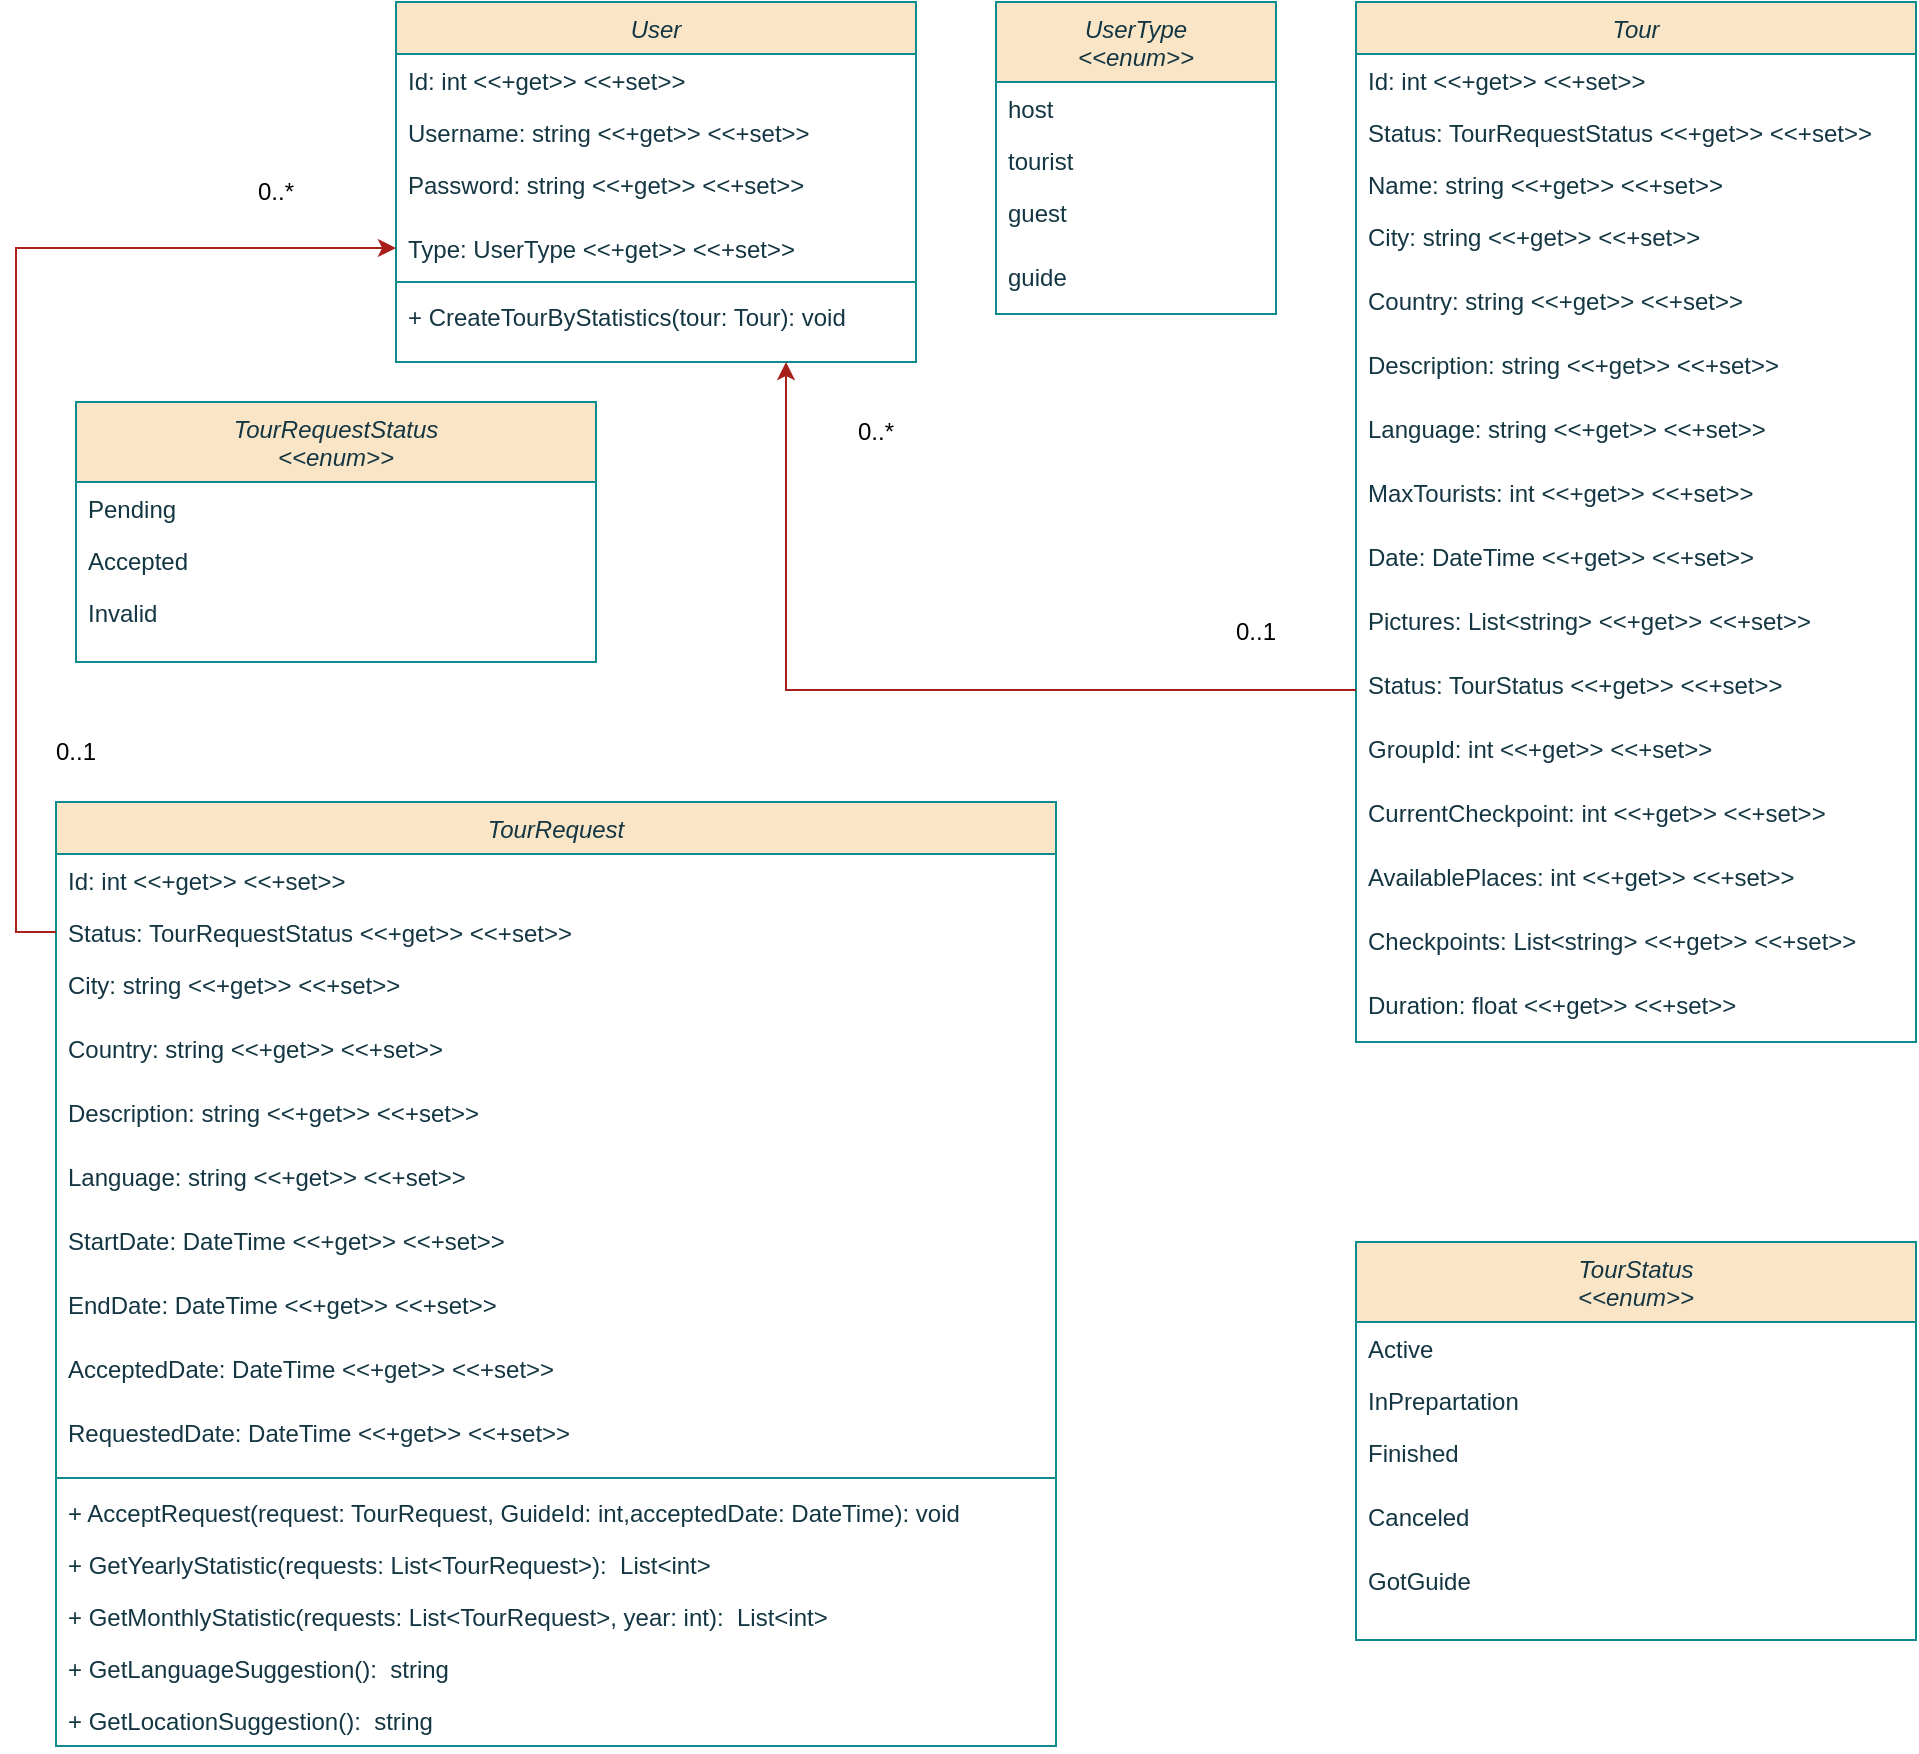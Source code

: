 <mxfile version="24.4.0" type="device">
  <diagram id="C5RBs43oDa-KdzZeNtuy" name="Page-1">
    <mxGraphModel dx="1615" dy="869" grid="1" gridSize="10" guides="1" tooltips="1" connect="1" arrows="1" fold="1" page="1" pageScale="1" pageWidth="827" pageHeight="1169" math="0" shadow="0">
      <root>
        <mxCell id="WIyWlLk6GJQsqaUBKTNV-0" />
        <mxCell id="WIyWlLk6GJQsqaUBKTNV-1" parent="WIyWlLk6GJQsqaUBKTNV-0" />
        <mxCell id="uml9mmWz9CMmcLbdp92g-19" value="TourRequest" style="swimlane;fontStyle=2;align=center;verticalAlign=top;childLayout=stackLayout;horizontal=1;startSize=26;horizontalStack=0;resizeParent=1;resizeLast=0;collapsible=1;marginBottom=0;rounded=0;shadow=0;strokeWidth=1;fillColor=#FAE5C7;strokeColor=#0F8B8D;labelBackgroundColor=none;fontColor=#143642;" vertex="1" parent="WIyWlLk6GJQsqaUBKTNV-1">
          <mxGeometry x="70" y="640" width="500" height="472" as="geometry">
            <mxRectangle x="220" y="120" width="160" height="26" as="alternateBounds" />
          </mxGeometry>
        </mxCell>
        <mxCell id="uml9mmWz9CMmcLbdp92g-20" value="Id: int &lt;&lt;+get&gt;&gt; &lt;&lt;+set&gt;&gt;" style="text;align=left;verticalAlign=top;spacingLeft=4;spacingRight=4;overflow=hidden;rotatable=0;points=[[0,0.5],[1,0.5]];portConstraint=eastwest;labelBackgroundColor=none;fontColor=#143642;" vertex="1" parent="uml9mmWz9CMmcLbdp92g-19">
          <mxGeometry y="26" width="500" height="26" as="geometry" />
        </mxCell>
        <mxCell id="uml9mmWz9CMmcLbdp92g-21" value="Status: TourRequestStatus &lt;&lt;+get&gt;&gt; &lt;&lt;+set&gt;&gt;" style="text;align=left;verticalAlign=top;spacingLeft=4;spacingRight=4;overflow=hidden;rotatable=0;points=[[0,0.5],[1,0.5]];portConstraint=eastwest;rounded=0;shadow=0;html=0;labelBackgroundColor=none;fontColor=#143642;" vertex="1" parent="uml9mmWz9CMmcLbdp92g-19">
          <mxGeometry y="52" width="500" height="26" as="geometry" />
        </mxCell>
        <mxCell id="uml9mmWz9CMmcLbdp92g-22" value="City: string &lt;&lt;+get&gt;&gt; &lt;&lt;+set&gt;&gt;" style="text;align=left;verticalAlign=top;spacingLeft=4;spacingRight=4;overflow=hidden;rotatable=0;points=[[0,0.5],[1,0.5]];portConstraint=eastwest;rounded=0;shadow=0;html=0;labelBackgroundColor=none;fontColor=#143642;" vertex="1" parent="uml9mmWz9CMmcLbdp92g-19">
          <mxGeometry y="78" width="500" height="32" as="geometry" />
        </mxCell>
        <mxCell id="uml9mmWz9CMmcLbdp92g-23" value="Country: string &lt;&lt;+get&gt;&gt; &lt;&lt;+set&gt;&gt;" style="text;align=left;verticalAlign=top;spacingLeft=4;spacingRight=4;overflow=hidden;rotatable=0;points=[[0,0.5],[1,0.5]];portConstraint=eastwest;rounded=0;shadow=0;html=0;labelBackgroundColor=none;fontColor=#143642;" vertex="1" parent="uml9mmWz9CMmcLbdp92g-19">
          <mxGeometry y="110" width="500" height="32" as="geometry" />
        </mxCell>
        <mxCell id="uml9mmWz9CMmcLbdp92g-24" value="Description: string &lt;&lt;+get&gt;&gt; &lt;&lt;+set&gt;&gt;" style="text;align=left;verticalAlign=top;spacingLeft=4;spacingRight=4;overflow=hidden;rotatable=0;points=[[0,0.5],[1,0.5]];portConstraint=eastwest;rounded=0;shadow=0;html=0;labelBackgroundColor=none;fontColor=#143642;" vertex="1" parent="uml9mmWz9CMmcLbdp92g-19">
          <mxGeometry y="142" width="500" height="32" as="geometry" />
        </mxCell>
        <mxCell id="uml9mmWz9CMmcLbdp92g-25" value="Language: string &lt;&lt;+get&gt;&gt; &lt;&lt;+set&gt;&gt;" style="text;align=left;verticalAlign=top;spacingLeft=4;spacingRight=4;overflow=hidden;rotatable=0;points=[[0,0.5],[1,0.5]];portConstraint=eastwest;rounded=0;shadow=0;html=0;labelBackgroundColor=none;fontColor=#143642;" vertex="1" parent="uml9mmWz9CMmcLbdp92g-19">
          <mxGeometry y="174" width="500" height="32" as="geometry" />
        </mxCell>
        <mxCell id="uml9mmWz9CMmcLbdp92g-26" value="StartDate: DateTime &lt;&lt;+get&gt;&gt; &lt;&lt;+set&gt;&gt;" style="text;align=left;verticalAlign=top;spacingLeft=4;spacingRight=4;overflow=hidden;rotatable=0;points=[[0,0.5],[1,0.5]];portConstraint=eastwest;rounded=0;shadow=0;html=0;labelBackgroundColor=none;fontColor=#143642;" vertex="1" parent="uml9mmWz9CMmcLbdp92g-19">
          <mxGeometry y="206" width="500" height="32" as="geometry" />
        </mxCell>
        <mxCell id="uml9mmWz9CMmcLbdp92g-27" value="EndDate: DateTime &lt;&lt;+get&gt;&gt; &lt;&lt;+set&gt;&gt;" style="text;align=left;verticalAlign=top;spacingLeft=4;spacingRight=4;overflow=hidden;rotatable=0;points=[[0,0.5],[1,0.5]];portConstraint=eastwest;rounded=0;shadow=0;html=0;labelBackgroundColor=none;fontColor=#143642;" vertex="1" parent="uml9mmWz9CMmcLbdp92g-19">
          <mxGeometry y="238" width="500" height="32" as="geometry" />
        </mxCell>
        <mxCell id="uml9mmWz9CMmcLbdp92g-28" value="AcceptedDate: DateTime &lt;&lt;+get&gt;&gt; &lt;&lt;+set&gt;&gt;" style="text;align=left;verticalAlign=top;spacingLeft=4;spacingRight=4;overflow=hidden;rotatable=0;points=[[0,0.5],[1,0.5]];portConstraint=eastwest;rounded=0;shadow=0;html=0;labelBackgroundColor=none;fontColor=#143642;" vertex="1" parent="uml9mmWz9CMmcLbdp92g-19">
          <mxGeometry y="270" width="500" height="32" as="geometry" />
        </mxCell>
        <mxCell id="uml9mmWz9CMmcLbdp92g-29" value="RequestedDate: DateTime &lt;&lt;+get&gt;&gt; &lt;&lt;+set&gt;&gt;" style="text;align=left;verticalAlign=top;spacingLeft=4;spacingRight=4;overflow=hidden;rotatable=0;points=[[0,0.5],[1,0.5]];portConstraint=eastwest;rounded=0;shadow=0;html=0;labelBackgroundColor=none;fontColor=#143642;" vertex="1" parent="uml9mmWz9CMmcLbdp92g-19">
          <mxGeometry y="302" width="500" height="32" as="geometry" />
        </mxCell>
        <mxCell id="uml9mmWz9CMmcLbdp92g-30" value="" style="line;html=1;strokeWidth=1;align=left;verticalAlign=middle;spacingTop=-1;spacingLeft=3;spacingRight=3;rotatable=0;labelPosition=right;points=[];portConstraint=eastwest;labelBackgroundColor=none;fillColor=#FAE5C7;strokeColor=#0F8B8D;fontColor=#143642;" vertex="1" parent="uml9mmWz9CMmcLbdp92g-19">
          <mxGeometry y="334" width="500" height="8" as="geometry" />
        </mxCell>
        <mxCell id="uml9mmWz9CMmcLbdp92g-31" value="+ AcceptRequest(request: TourRequest, GuideId: int,acceptedDate: DateTime): void" style="text;align=left;verticalAlign=top;spacingLeft=4;spacingRight=4;overflow=hidden;rotatable=0;points=[[0,0.5],[1,0.5]];portConstraint=eastwest;labelBackgroundColor=none;fontColor=#143642;" vertex="1" parent="uml9mmWz9CMmcLbdp92g-19">
          <mxGeometry y="342" width="500" height="26" as="geometry" />
        </mxCell>
        <mxCell id="uml9mmWz9CMmcLbdp92g-32" value="+ GetYearlyStatistic(requests: List&lt;TourRequest&gt;):  List&lt;int&gt;" style="text;align=left;verticalAlign=top;spacingLeft=4;spacingRight=4;overflow=hidden;rotatable=0;points=[[0,0.5],[1,0.5]];portConstraint=eastwest;labelBackgroundColor=none;fontColor=#143642;" vertex="1" parent="uml9mmWz9CMmcLbdp92g-19">
          <mxGeometry y="368" width="500" height="26" as="geometry" />
        </mxCell>
        <mxCell id="uml9mmWz9CMmcLbdp92g-130" value="+ GetMonthlyStatistic(requests: List&lt;TourRequest&gt;, year: int):  List&lt;int&gt;" style="text;align=left;verticalAlign=top;spacingLeft=4;spacingRight=4;overflow=hidden;rotatable=0;points=[[0,0.5],[1,0.5]];portConstraint=eastwest;labelBackgroundColor=none;fontColor=#143642;" vertex="1" parent="uml9mmWz9CMmcLbdp92g-19">
          <mxGeometry y="394" width="500" height="26" as="geometry" />
        </mxCell>
        <mxCell id="uml9mmWz9CMmcLbdp92g-131" value="+ GetLanguageSuggestion():  string" style="text;align=left;verticalAlign=top;spacingLeft=4;spacingRight=4;overflow=hidden;rotatable=0;points=[[0,0.5],[1,0.5]];portConstraint=eastwest;labelBackgroundColor=none;fontColor=#143642;" vertex="1" parent="uml9mmWz9CMmcLbdp92g-19">
          <mxGeometry y="420" width="500" height="26" as="geometry" />
        </mxCell>
        <mxCell id="uml9mmWz9CMmcLbdp92g-133" value="+ GetLocationSuggestion():  string" style="text;align=left;verticalAlign=top;spacingLeft=4;spacingRight=4;overflow=hidden;rotatable=0;points=[[0,0.5],[1,0.5]];portConstraint=eastwest;labelBackgroundColor=none;fontColor=#143642;" vertex="1" parent="uml9mmWz9CMmcLbdp92g-19">
          <mxGeometry y="446" width="500" height="26" as="geometry" />
        </mxCell>
        <mxCell id="uml9mmWz9CMmcLbdp92g-33" value="User" style="swimlane;fontStyle=2;align=center;verticalAlign=top;childLayout=stackLayout;horizontal=1;startSize=26;horizontalStack=0;resizeParent=1;resizeLast=0;collapsible=1;marginBottom=0;rounded=0;shadow=0;strokeWidth=1;fillColor=#FAE5C7;strokeColor=#0F8B8D;labelBackgroundColor=none;fontColor=#143642;" vertex="1" parent="WIyWlLk6GJQsqaUBKTNV-1">
          <mxGeometry x="240" y="240" width="260" height="180" as="geometry">
            <mxRectangle x="300" y="240" width="160" height="26" as="alternateBounds" />
          </mxGeometry>
        </mxCell>
        <mxCell id="uml9mmWz9CMmcLbdp92g-34" value="Id: int &lt;&lt;+get&gt;&gt; &lt;&lt;+set&gt;&gt;" style="text;align=left;verticalAlign=top;spacingLeft=4;spacingRight=4;overflow=hidden;rotatable=0;points=[[0,0.5],[1,0.5]];portConstraint=eastwest;labelBackgroundColor=none;fontColor=#143642;" vertex="1" parent="uml9mmWz9CMmcLbdp92g-33">
          <mxGeometry y="26" width="260" height="26" as="geometry" />
        </mxCell>
        <mxCell id="uml9mmWz9CMmcLbdp92g-35" value="Username: string &lt;&lt;+get&gt;&gt; &lt;&lt;+set&gt;&gt;" style="text;align=left;verticalAlign=top;spacingLeft=4;spacingRight=4;overflow=hidden;rotatable=0;points=[[0,0.5],[1,0.5]];portConstraint=eastwest;labelBackgroundColor=none;fontColor=#143642;" vertex="1" parent="uml9mmWz9CMmcLbdp92g-33">
          <mxGeometry y="52" width="260" height="26" as="geometry" />
        </mxCell>
        <mxCell id="uml9mmWz9CMmcLbdp92g-36" value="Password: string &lt;&lt;+get&gt;&gt; &lt;&lt;+set&gt;&gt;" style="text;align=left;verticalAlign=top;spacingLeft=4;spacingRight=4;overflow=hidden;rotatable=0;points=[[0,0.5],[1,0.5]];portConstraint=eastwest;rounded=0;shadow=0;html=0;labelBackgroundColor=none;fontColor=#143642;" vertex="1" parent="uml9mmWz9CMmcLbdp92g-33">
          <mxGeometry y="78" width="260" height="32" as="geometry" />
        </mxCell>
        <mxCell id="uml9mmWz9CMmcLbdp92g-37" value="Type: UserType &lt;&lt;+get&gt;&gt; &lt;&lt;+set&gt;&gt;" style="text;align=left;verticalAlign=top;spacingLeft=4;spacingRight=4;overflow=hidden;rotatable=0;points=[[0,0.5],[1,0.5]];portConstraint=eastwest;rounded=0;shadow=0;html=0;labelBackgroundColor=none;fontColor=#143642;" vertex="1" parent="uml9mmWz9CMmcLbdp92g-33">
          <mxGeometry y="110" width="260" height="26" as="geometry" />
        </mxCell>
        <mxCell id="uml9mmWz9CMmcLbdp92g-127" value="" style="line;html=1;strokeWidth=1;align=left;verticalAlign=middle;spacingTop=-1;spacingLeft=3;spacingRight=3;rotatable=0;labelPosition=right;points=[];portConstraint=eastwest;labelBackgroundColor=none;fillColor=#FAE5C7;strokeColor=#0F8B8D;fontColor=#143642;" vertex="1" parent="uml9mmWz9CMmcLbdp92g-33">
          <mxGeometry y="136" width="260" height="8" as="geometry" />
        </mxCell>
        <mxCell id="uml9mmWz9CMmcLbdp92g-135" value="+ CreateTourByStatistics(tour: Tour): void" style="text;align=left;verticalAlign=top;spacingLeft=4;spacingRight=4;overflow=hidden;rotatable=0;points=[[0,0.5],[1,0.5]];portConstraint=eastwest;labelBackgroundColor=none;fontColor=#143642;" vertex="1" parent="uml9mmWz9CMmcLbdp92g-33">
          <mxGeometry y="144" width="260" height="26" as="geometry" />
        </mxCell>
        <mxCell id="uml9mmWz9CMmcLbdp92g-38" value="TourRequestStatus&#xa;&lt;&lt;enum&gt;&gt;" style="swimlane;fontStyle=2;align=center;verticalAlign=top;childLayout=stackLayout;horizontal=1;startSize=40;horizontalStack=0;resizeParent=1;resizeLast=0;collapsible=1;marginBottom=0;rounded=0;shadow=0;strokeWidth=1;fillColor=#FAE5C7;strokeColor=#0F8B8D;labelBackgroundColor=none;fontColor=#143642;" vertex="1" parent="WIyWlLk6GJQsqaUBKTNV-1">
          <mxGeometry x="80" y="440" width="260" height="130" as="geometry">
            <mxRectangle x="220" y="120" width="160" height="26" as="alternateBounds" />
          </mxGeometry>
        </mxCell>
        <mxCell id="uml9mmWz9CMmcLbdp92g-39" value="Pending" style="text;align=left;verticalAlign=top;spacingLeft=4;spacingRight=4;overflow=hidden;rotatable=0;points=[[0,0.5],[1,0.5]];portConstraint=eastwest;labelBackgroundColor=none;fontColor=#143642;" vertex="1" parent="uml9mmWz9CMmcLbdp92g-38">
          <mxGeometry y="40" width="260" height="26" as="geometry" />
        </mxCell>
        <mxCell id="uml9mmWz9CMmcLbdp92g-40" value="Accepted" style="text;align=left;verticalAlign=top;spacingLeft=4;spacingRight=4;overflow=hidden;rotatable=0;points=[[0,0.5],[1,0.5]];portConstraint=eastwest;labelBackgroundColor=none;fontColor=#143642;" vertex="1" parent="uml9mmWz9CMmcLbdp92g-38">
          <mxGeometry y="66" width="260" height="26" as="geometry" />
        </mxCell>
        <mxCell id="uml9mmWz9CMmcLbdp92g-41" value="Invalid" style="text;align=left;verticalAlign=top;spacingLeft=4;spacingRight=4;overflow=hidden;rotatable=0;points=[[0,0.5],[1,0.5]];portConstraint=eastwest;rounded=0;shadow=0;html=0;labelBackgroundColor=none;fontColor=#143642;" vertex="1" parent="uml9mmWz9CMmcLbdp92g-38">
          <mxGeometry y="92" width="260" height="32" as="geometry" />
        </mxCell>
        <mxCell id="uml9mmWz9CMmcLbdp92g-42" value="UserType&#xa;&lt;&lt;enum&gt;&gt;" style="swimlane;fontStyle=2;align=center;verticalAlign=top;childLayout=stackLayout;horizontal=1;startSize=40;horizontalStack=0;resizeParent=1;resizeLast=0;collapsible=1;marginBottom=0;rounded=0;shadow=0;strokeWidth=1;fillColor=#FAE5C7;strokeColor=#0F8B8D;labelBackgroundColor=none;fontColor=#143642;" vertex="1" parent="WIyWlLk6GJQsqaUBKTNV-1">
          <mxGeometry x="540" y="240" width="140" height="156" as="geometry">
            <mxRectangle x="220" y="120" width="160" height="26" as="alternateBounds" />
          </mxGeometry>
        </mxCell>
        <mxCell id="uml9mmWz9CMmcLbdp92g-43" value="host" style="text;align=left;verticalAlign=top;spacingLeft=4;spacingRight=4;overflow=hidden;rotatable=0;points=[[0,0.5],[1,0.5]];portConstraint=eastwest;labelBackgroundColor=none;fontColor=#143642;" vertex="1" parent="uml9mmWz9CMmcLbdp92g-42">
          <mxGeometry y="40" width="140" height="26" as="geometry" />
        </mxCell>
        <mxCell id="uml9mmWz9CMmcLbdp92g-44" value="tourist" style="text;align=left;verticalAlign=top;spacingLeft=4;spacingRight=4;overflow=hidden;rotatable=0;points=[[0,0.5],[1,0.5]];portConstraint=eastwest;labelBackgroundColor=none;fontColor=#143642;" vertex="1" parent="uml9mmWz9CMmcLbdp92g-42">
          <mxGeometry y="66" width="140" height="26" as="geometry" />
        </mxCell>
        <mxCell id="uml9mmWz9CMmcLbdp92g-45" value="guest" style="text;align=left;verticalAlign=top;spacingLeft=4;spacingRight=4;overflow=hidden;rotatable=0;points=[[0,0.5],[1,0.5]];portConstraint=eastwest;rounded=0;shadow=0;html=0;labelBackgroundColor=none;fontColor=#143642;" vertex="1" parent="uml9mmWz9CMmcLbdp92g-42">
          <mxGeometry y="92" width="140" height="32" as="geometry" />
        </mxCell>
        <mxCell id="uml9mmWz9CMmcLbdp92g-46" value="guide" style="text;align=left;verticalAlign=top;spacingLeft=4;spacingRight=4;overflow=hidden;rotatable=0;points=[[0,0.5],[1,0.5]];portConstraint=eastwest;rounded=0;shadow=0;html=0;labelBackgroundColor=none;fontColor=#143642;" vertex="1" parent="uml9mmWz9CMmcLbdp92g-42">
          <mxGeometry y="124" width="140" height="32" as="geometry" />
        </mxCell>
        <mxCell id="uml9mmWz9CMmcLbdp92g-66" value="Tour" style="swimlane;fontStyle=2;align=center;verticalAlign=top;childLayout=stackLayout;horizontal=1;startSize=26;horizontalStack=0;resizeParent=1;resizeLast=0;collapsible=1;marginBottom=0;rounded=0;shadow=0;strokeWidth=1;fillColor=#FAE5C7;strokeColor=#0F8B8D;labelBackgroundColor=none;fontColor=#143642;" vertex="1" parent="WIyWlLk6GJQsqaUBKTNV-1">
          <mxGeometry x="720" y="240" width="280" height="520" as="geometry">
            <mxRectangle x="220" y="120" width="160" height="26" as="alternateBounds" />
          </mxGeometry>
        </mxCell>
        <mxCell id="uml9mmWz9CMmcLbdp92g-67" value="Id: int &lt;&lt;+get&gt;&gt; &lt;&lt;+set&gt;&gt;" style="text;align=left;verticalAlign=top;spacingLeft=4;spacingRight=4;overflow=hidden;rotatable=0;points=[[0,0.5],[1,0.5]];portConstraint=eastwest;labelBackgroundColor=none;fontColor=#143642;" vertex="1" parent="uml9mmWz9CMmcLbdp92g-66">
          <mxGeometry y="26" width="280" height="26" as="geometry" />
        </mxCell>
        <mxCell id="uml9mmWz9CMmcLbdp92g-68" value="Status: TourRequestStatus &lt;&lt;+get&gt;&gt; &lt;&lt;+set&gt;&gt;" style="text;align=left;verticalAlign=top;spacingLeft=4;spacingRight=4;overflow=hidden;rotatable=0;points=[[0,0.5],[1,0.5]];portConstraint=eastwest;rounded=0;shadow=0;html=0;labelBackgroundColor=none;fontColor=#143642;" vertex="1" parent="uml9mmWz9CMmcLbdp92g-66">
          <mxGeometry y="52" width="280" height="26" as="geometry" />
        </mxCell>
        <mxCell id="uml9mmWz9CMmcLbdp92g-69" value="Name: string &lt;&lt;+get&gt;&gt; &lt;&lt;+set&gt;&gt;" style="text;align=left;verticalAlign=top;spacingLeft=4;spacingRight=4;overflow=hidden;rotatable=0;points=[[0,0.5],[1,0.5]];portConstraint=eastwest;rounded=0;shadow=0;html=0;labelBackgroundColor=none;fontColor=#143642;" vertex="1" parent="uml9mmWz9CMmcLbdp92g-66">
          <mxGeometry y="78" width="280" height="26" as="geometry" />
        </mxCell>
        <mxCell id="uml9mmWz9CMmcLbdp92g-70" value="City: string &lt;&lt;+get&gt;&gt; &lt;&lt;+set&gt;&gt;" style="text;align=left;verticalAlign=top;spacingLeft=4;spacingRight=4;overflow=hidden;rotatable=0;points=[[0,0.5],[1,0.5]];portConstraint=eastwest;rounded=0;shadow=0;html=0;labelBackgroundColor=none;fontColor=#143642;" vertex="1" parent="uml9mmWz9CMmcLbdp92g-66">
          <mxGeometry y="104" width="280" height="32" as="geometry" />
        </mxCell>
        <mxCell id="uml9mmWz9CMmcLbdp92g-71" value="Country: string &lt;&lt;+get&gt;&gt; &lt;&lt;+set&gt;&gt;" style="text;align=left;verticalAlign=top;spacingLeft=4;spacingRight=4;overflow=hidden;rotatable=0;points=[[0,0.5],[1,0.5]];portConstraint=eastwest;rounded=0;shadow=0;html=0;labelBackgroundColor=none;fontColor=#143642;" vertex="1" parent="uml9mmWz9CMmcLbdp92g-66">
          <mxGeometry y="136" width="280" height="32" as="geometry" />
        </mxCell>
        <mxCell id="uml9mmWz9CMmcLbdp92g-72" value="Description: string &lt;&lt;+get&gt;&gt; &lt;&lt;+set&gt;&gt;" style="text;align=left;verticalAlign=top;spacingLeft=4;spacingRight=4;overflow=hidden;rotatable=0;points=[[0,0.5],[1,0.5]];portConstraint=eastwest;rounded=0;shadow=0;html=0;labelBackgroundColor=none;fontColor=#143642;" vertex="1" parent="uml9mmWz9CMmcLbdp92g-66">
          <mxGeometry y="168" width="280" height="32" as="geometry" />
        </mxCell>
        <mxCell id="uml9mmWz9CMmcLbdp92g-73" value="Language: string &lt;&lt;+get&gt;&gt; &lt;&lt;+set&gt;&gt;" style="text;align=left;verticalAlign=top;spacingLeft=4;spacingRight=4;overflow=hidden;rotatable=0;points=[[0,0.5],[1,0.5]];portConstraint=eastwest;rounded=0;shadow=0;html=0;labelBackgroundColor=none;fontColor=#143642;" vertex="1" parent="uml9mmWz9CMmcLbdp92g-66">
          <mxGeometry y="200" width="280" height="32" as="geometry" />
        </mxCell>
        <mxCell id="uml9mmWz9CMmcLbdp92g-74" value="MaxTourists: int &lt;&lt;+get&gt;&gt; &lt;&lt;+set&gt;&gt;" style="text;align=left;verticalAlign=top;spacingLeft=4;spacingRight=4;overflow=hidden;rotatable=0;points=[[0,0.5],[1,0.5]];portConstraint=eastwest;rounded=0;shadow=0;html=0;labelBackgroundColor=none;fontColor=#143642;" vertex="1" parent="uml9mmWz9CMmcLbdp92g-66">
          <mxGeometry y="232" width="280" height="32" as="geometry" />
        </mxCell>
        <mxCell id="uml9mmWz9CMmcLbdp92g-75" value="Date: DateTime &lt;&lt;+get&gt;&gt; &lt;&lt;+set&gt;&gt;" style="text;align=left;verticalAlign=top;spacingLeft=4;spacingRight=4;overflow=hidden;rotatable=0;points=[[0,0.5],[1,0.5]];portConstraint=eastwest;rounded=0;shadow=0;html=0;labelBackgroundColor=none;fontColor=#143642;" vertex="1" parent="uml9mmWz9CMmcLbdp92g-66">
          <mxGeometry y="264" width="280" height="32" as="geometry" />
        </mxCell>
        <mxCell id="uml9mmWz9CMmcLbdp92g-76" value="Pictures: List&lt;string&gt; &lt;&lt;+get&gt;&gt; &lt;&lt;+set&gt;&gt;" style="text;align=left;verticalAlign=top;spacingLeft=4;spacingRight=4;overflow=hidden;rotatable=0;points=[[0,0.5],[1,0.5]];portConstraint=eastwest;rounded=0;shadow=0;html=0;labelBackgroundColor=none;fontColor=#143642;" vertex="1" parent="uml9mmWz9CMmcLbdp92g-66">
          <mxGeometry y="296" width="280" height="32" as="geometry" />
        </mxCell>
        <mxCell id="uml9mmWz9CMmcLbdp92g-77" value="Status: TourStatus &lt;&lt;+get&gt;&gt; &lt;&lt;+set&gt;&gt;" style="text;align=left;verticalAlign=top;spacingLeft=4;spacingRight=4;overflow=hidden;rotatable=0;points=[[0,0.5],[1,0.5]];portConstraint=eastwest;rounded=0;shadow=0;html=0;labelBackgroundColor=none;fontColor=#143642;" vertex="1" parent="uml9mmWz9CMmcLbdp92g-66">
          <mxGeometry y="328" width="280" height="32" as="geometry" />
        </mxCell>
        <mxCell id="uml9mmWz9CMmcLbdp92g-78" value="GroupId: int &lt;&lt;+get&gt;&gt; &lt;&lt;+set&gt;&gt;" style="text;align=left;verticalAlign=top;spacingLeft=4;spacingRight=4;overflow=hidden;rotatable=0;points=[[0,0.5],[1,0.5]];portConstraint=eastwest;rounded=0;shadow=0;html=0;labelBackgroundColor=none;fontColor=#143642;" vertex="1" parent="uml9mmWz9CMmcLbdp92g-66">
          <mxGeometry y="360" width="280" height="32" as="geometry" />
        </mxCell>
        <mxCell id="uml9mmWz9CMmcLbdp92g-79" value="CurrentCheckpoint: int &lt;&lt;+get&gt;&gt; &lt;&lt;+set&gt;&gt;" style="text;align=left;verticalAlign=top;spacingLeft=4;spacingRight=4;overflow=hidden;rotatable=0;points=[[0,0.5],[1,0.5]];portConstraint=eastwest;rounded=0;shadow=0;html=0;labelBackgroundColor=none;fontColor=#143642;" vertex="1" parent="uml9mmWz9CMmcLbdp92g-66">
          <mxGeometry y="392" width="280" height="32" as="geometry" />
        </mxCell>
        <mxCell id="uml9mmWz9CMmcLbdp92g-80" value="AvailablePlaces: int &lt;&lt;+get&gt;&gt; &lt;&lt;+set&gt;&gt;" style="text;align=left;verticalAlign=top;spacingLeft=4;spacingRight=4;overflow=hidden;rotatable=0;points=[[0,0.5],[1,0.5]];portConstraint=eastwest;rounded=0;shadow=0;html=0;labelBackgroundColor=none;fontColor=#143642;" vertex="1" parent="uml9mmWz9CMmcLbdp92g-66">
          <mxGeometry y="424" width="280" height="32" as="geometry" />
        </mxCell>
        <mxCell id="uml9mmWz9CMmcLbdp92g-81" value="Checkpoints: List&lt;string&gt; &lt;&lt;+get&gt;&gt; &lt;&lt;+set&gt;&gt;" style="text;align=left;verticalAlign=top;spacingLeft=4;spacingRight=4;overflow=hidden;rotatable=0;points=[[0,0.5],[1,0.5]];portConstraint=eastwest;rounded=0;shadow=0;html=0;labelBackgroundColor=none;fontColor=#143642;" vertex="1" parent="uml9mmWz9CMmcLbdp92g-66">
          <mxGeometry y="456" width="280" height="32" as="geometry" />
        </mxCell>
        <mxCell id="uml9mmWz9CMmcLbdp92g-82" value="Duration: float &lt;&lt;+get&gt;&gt; &lt;&lt;+set&gt;&gt;" style="text;align=left;verticalAlign=top;spacingLeft=4;spacingRight=4;overflow=hidden;rotatable=0;points=[[0,0.5],[1,0.5]];portConstraint=eastwest;rounded=0;shadow=0;html=0;labelBackgroundColor=none;fontColor=#143642;" vertex="1" parent="uml9mmWz9CMmcLbdp92g-66">
          <mxGeometry y="488" width="280" height="32" as="geometry" />
        </mxCell>
        <mxCell id="uml9mmWz9CMmcLbdp92g-89" value="TourStatus&#xa;&lt;&lt;enum&gt;&gt;" style="swimlane;fontStyle=2;align=center;verticalAlign=top;childLayout=stackLayout;horizontal=1;startSize=40;horizontalStack=0;resizeParent=1;resizeLast=0;collapsible=1;marginBottom=0;rounded=0;shadow=0;strokeWidth=1;fillColor=#FAE5C7;strokeColor=#0F8B8D;labelBackgroundColor=none;fontColor=#143642;" vertex="1" parent="WIyWlLk6GJQsqaUBKTNV-1">
          <mxGeometry x="720" y="860" width="280" height="199" as="geometry">
            <mxRectangle x="220" y="120" width="160" height="26" as="alternateBounds" />
          </mxGeometry>
        </mxCell>
        <mxCell id="uml9mmWz9CMmcLbdp92g-90" value="Active" style="text;align=left;verticalAlign=top;spacingLeft=4;spacingRight=4;overflow=hidden;rotatable=0;points=[[0,0.5],[1,0.5]];portConstraint=eastwest;labelBackgroundColor=none;fontColor=#143642;" vertex="1" parent="uml9mmWz9CMmcLbdp92g-89">
          <mxGeometry y="40" width="280" height="26" as="geometry" />
        </mxCell>
        <mxCell id="uml9mmWz9CMmcLbdp92g-91" value="InPrepartation" style="text;align=left;verticalAlign=top;spacingLeft=4;spacingRight=4;overflow=hidden;rotatable=0;points=[[0,0.5],[1,0.5]];portConstraint=eastwest;labelBackgroundColor=none;fontColor=#143642;" vertex="1" parent="uml9mmWz9CMmcLbdp92g-89">
          <mxGeometry y="66" width="280" height="26" as="geometry" />
        </mxCell>
        <mxCell id="uml9mmWz9CMmcLbdp92g-92" value="Finished" style="text;align=left;verticalAlign=top;spacingLeft=4;spacingRight=4;overflow=hidden;rotatable=0;points=[[0,0.5],[1,0.5]];portConstraint=eastwest;rounded=0;shadow=0;html=0;labelBackgroundColor=none;fontColor=#143642;" vertex="1" parent="uml9mmWz9CMmcLbdp92g-89">
          <mxGeometry y="92" width="280" height="32" as="geometry" />
        </mxCell>
        <mxCell id="uml9mmWz9CMmcLbdp92g-93" value="Canceled" style="text;align=left;verticalAlign=top;spacingLeft=4;spacingRight=4;overflow=hidden;rotatable=0;points=[[0,0.5],[1,0.5]];portConstraint=eastwest;rounded=0;shadow=0;html=0;labelBackgroundColor=none;fontColor=#143642;" vertex="1" parent="uml9mmWz9CMmcLbdp92g-89">
          <mxGeometry y="124" width="280" height="32" as="geometry" />
        </mxCell>
        <mxCell id="uml9mmWz9CMmcLbdp92g-94" value="GotGuide" style="text;align=left;verticalAlign=top;spacingLeft=4;spacingRight=4;overflow=hidden;rotatable=0;points=[[0,0.5],[1,0.5]];portConstraint=eastwest;rounded=0;shadow=0;html=0;labelBackgroundColor=none;fontColor=#143642;" vertex="1" parent="uml9mmWz9CMmcLbdp92g-89">
          <mxGeometry y="156" width="280" height="32" as="geometry" />
        </mxCell>
        <mxCell id="uml9mmWz9CMmcLbdp92g-119" style="edgeStyle=orthogonalEdgeStyle;rounded=0;orthogonalLoop=1;jettySize=auto;html=1;exitX=0;exitY=0.5;exitDx=0;exitDy=0;entryX=0.75;entryY=1;entryDx=0;entryDy=0;labelBackgroundColor=none;strokeColor=#A8201A;fontColor=default;" edge="1" parent="WIyWlLk6GJQsqaUBKTNV-1" source="uml9mmWz9CMmcLbdp92g-77" target="uml9mmWz9CMmcLbdp92g-33">
          <mxGeometry relative="1" as="geometry" />
        </mxCell>
        <mxCell id="uml9mmWz9CMmcLbdp92g-122" style="edgeStyle=orthogonalEdgeStyle;rounded=0;orthogonalLoop=1;jettySize=auto;html=1;exitX=0;exitY=0.5;exitDx=0;exitDy=0;entryX=0;entryY=0.5;entryDx=0;entryDy=0;labelBackgroundColor=none;strokeColor=#A8201A;fontColor=default;" edge="1" parent="WIyWlLk6GJQsqaUBKTNV-1" source="uml9mmWz9CMmcLbdp92g-21" target="uml9mmWz9CMmcLbdp92g-37">
          <mxGeometry relative="1" as="geometry" />
        </mxCell>
        <mxCell id="uml9mmWz9CMmcLbdp92g-136" value="0..*" style="text;html=1;align=center;verticalAlign=middle;whiteSpace=wrap;rounded=0;" vertex="1" parent="WIyWlLk6GJQsqaUBKTNV-1">
          <mxGeometry x="450" y="440" width="60" height="30" as="geometry" />
        </mxCell>
        <mxCell id="uml9mmWz9CMmcLbdp92g-137" value="0..1" style="text;html=1;align=center;verticalAlign=middle;whiteSpace=wrap;rounded=0;" vertex="1" parent="WIyWlLk6GJQsqaUBKTNV-1">
          <mxGeometry x="640" y="540" width="60" height="30" as="geometry" />
        </mxCell>
        <mxCell id="uml9mmWz9CMmcLbdp92g-138" value="0..*" style="text;html=1;align=center;verticalAlign=middle;whiteSpace=wrap;rounded=0;" vertex="1" parent="WIyWlLk6GJQsqaUBKTNV-1">
          <mxGeometry x="150" y="320" width="60" height="30" as="geometry" />
        </mxCell>
        <mxCell id="uml9mmWz9CMmcLbdp92g-140" value="0..1" style="text;html=1;align=center;verticalAlign=middle;whiteSpace=wrap;rounded=0;" vertex="1" parent="WIyWlLk6GJQsqaUBKTNV-1">
          <mxGeometry x="50" y="600" width="60" height="30" as="geometry" />
        </mxCell>
      </root>
    </mxGraphModel>
  </diagram>
</mxfile>
